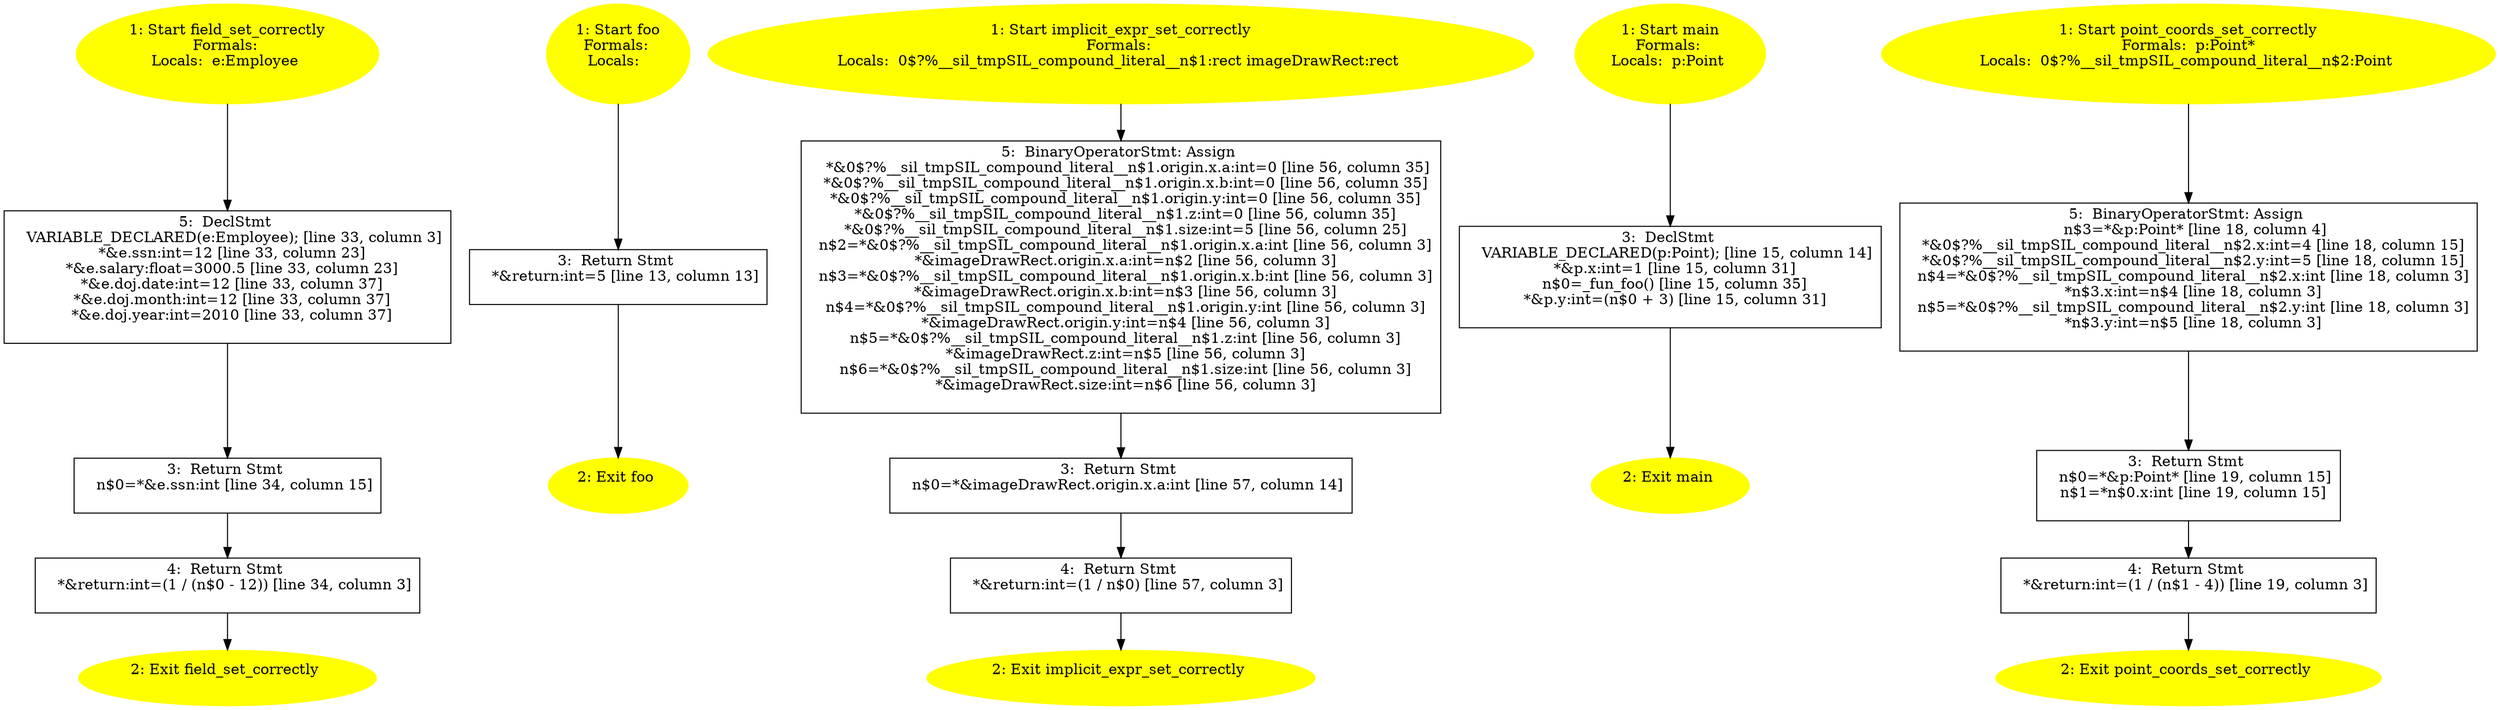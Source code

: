 /* @generated */
digraph cfg {
"field_set_correctly.b8d9a4294a85d248_1" [label="1: Start field_set_correctly\nFormals: \nLocals:  e:Employee \n  " color=yellow style=filled]
	

	 "field_set_correctly.b8d9a4294a85d248_1" -> "field_set_correctly.b8d9a4294a85d248_5" ;
"field_set_correctly.b8d9a4294a85d248_2" [label="2: Exit field_set_correctly \n  " color=yellow style=filled]
	

"field_set_correctly.b8d9a4294a85d248_3" [label="3:  Return Stmt \n   n$0=*&e.ssn:int [line 34, column 15]\n " shape="box"]
	

	 "field_set_correctly.b8d9a4294a85d248_3" -> "field_set_correctly.b8d9a4294a85d248_4" ;
"field_set_correctly.b8d9a4294a85d248_4" [label="4:  Return Stmt \n   *&return:int=(1 / (n$0 - 12)) [line 34, column 3]\n " shape="box"]
	

	 "field_set_correctly.b8d9a4294a85d248_4" -> "field_set_correctly.b8d9a4294a85d248_2" ;
"field_set_correctly.b8d9a4294a85d248_5" [label="5:  DeclStmt \n   VARIABLE_DECLARED(e:Employee); [line 33, column 3]\n  *&e.ssn:int=12 [line 33, column 23]\n  *&e.salary:float=3000.5 [line 33, column 23]\n  *&e.doj.date:int=12 [line 33, column 37]\n  *&e.doj.month:int=12 [line 33, column 37]\n  *&e.doj.year:int=2010 [line 33, column 37]\n " shape="box"]
	

	 "field_set_correctly.b8d9a4294a85d248_5" -> "field_set_correctly.b8d9a4294a85d248_3" ;
"foo.acbd18db4cc2f85c_1" [label="1: Start foo\nFormals: \nLocals:  \n  " color=yellow style=filled]
	

	 "foo.acbd18db4cc2f85c_1" -> "foo.acbd18db4cc2f85c_3" ;
"foo.acbd18db4cc2f85c_2" [label="2: Exit foo \n  " color=yellow style=filled]
	

"foo.acbd18db4cc2f85c_3" [label="3:  Return Stmt \n   *&return:int=5 [line 13, column 13]\n " shape="box"]
	

	 "foo.acbd18db4cc2f85c_3" -> "foo.acbd18db4cc2f85c_2" ;
"implicit_expr_set_correctly.dcfe49f71ad24e86_1" [label="1: Start implicit_expr_set_correctly\nFormals: \nLocals:  0$?%__sil_tmpSIL_compound_literal__n$1:rect imageDrawRect:rect \n  " color=yellow style=filled]
	

	 "implicit_expr_set_correctly.dcfe49f71ad24e86_1" -> "implicit_expr_set_correctly.dcfe49f71ad24e86_5" ;
"implicit_expr_set_correctly.dcfe49f71ad24e86_2" [label="2: Exit implicit_expr_set_correctly \n  " color=yellow style=filled]
	

"implicit_expr_set_correctly.dcfe49f71ad24e86_3" [label="3:  Return Stmt \n   n$0=*&imageDrawRect.origin.x.a:int [line 57, column 14]\n " shape="box"]
	

	 "implicit_expr_set_correctly.dcfe49f71ad24e86_3" -> "implicit_expr_set_correctly.dcfe49f71ad24e86_4" ;
"implicit_expr_set_correctly.dcfe49f71ad24e86_4" [label="4:  Return Stmt \n   *&return:int=(1 / n$0) [line 57, column 3]\n " shape="box"]
	

	 "implicit_expr_set_correctly.dcfe49f71ad24e86_4" -> "implicit_expr_set_correctly.dcfe49f71ad24e86_2" ;
"implicit_expr_set_correctly.dcfe49f71ad24e86_5" [label="5:  BinaryOperatorStmt: Assign \n   *&0$?%__sil_tmpSIL_compound_literal__n$1.origin.x.a:int=0 [line 56, column 35]\n  *&0$?%__sil_tmpSIL_compound_literal__n$1.origin.x.b:int=0 [line 56, column 35]\n  *&0$?%__sil_tmpSIL_compound_literal__n$1.origin.y:int=0 [line 56, column 35]\n  *&0$?%__sil_tmpSIL_compound_literal__n$1.z:int=0 [line 56, column 35]\n  *&0$?%__sil_tmpSIL_compound_literal__n$1.size:int=5 [line 56, column 25]\n  n$2=*&0$?%__sil_tmpSIL_compound_literal__n$1.origin.x.a:int [line 56, column 3]\n  *&imageDrawRect.origin.x.a:int=n$2 [line 56, column 3]\n  n$3=*&0$?%__sil_tmpSIL_compound_literal__n$1.origin.x.b:int [line 56, column 3]\n  *&imageDrawRect.origin.x.b:int=n$3 [line 56, column 3]\n  n$4=*&0$?%__sil_tmpSIL_compound_literal__n$1.origin.y:int [line 56, column 3]\n  *&imageDrawRect.origin.y:int=n$4 [line 56, column 3]\n  n$5=*&0$?%__sil_tmpSIL_compound_literal__n$1.z:int [line 56, column 3]\n  *&imageDrawRect.z:int=n$5 [line 56, column 3]\n  n$6=*&0$?%__sil_tmpSIL_compound_literal__n$1.size:int [line 56, column 3]\n  *&imageDrawRect.size:int=n$6 [line 56, column 3]\n " shape="box"]
	

	 "implicit_expr_set_correctly.dcfe49f71ad24e86_5" -> "implicit_expr_set_correctly.dcfe49f71ad24e86_3" ;
"main.fad58de7366495db_1" [label="1: Start main\nFormals: \nLocals:  p:Point \n  " color=yellow style=filled]
	

	 "main.fad58de7366495db_1" -> "main.fad58de7366495db_3" ;
"main.fad58de7366495db_2" [label="2: Exit main \n  " color=yellow style=filled]
	

"main.fad58de7366495db_3" [label="3:  DeclStmt \n   VARIABLE_DECLARED(p:Point); [line 15, column 14]\n  *&p.x:int=1 [line 15, column 31]\n  n$0=_fun_foo() [line 15, column 35]\n  *&p.y:int=(n$0 + 3) [line 15, column 31]\n " shape="box"]
	

	 "main.fad58de7366495db_3" -> "main.fad58de7366495db_2" ;
"point_coords_set_correctly.3abf7d8dcf379339_1" [label="1: Start point_coords_set_correctly\nFormals:  p:Point*\nLocals:  0$?%__sil_tmpSIL_compound_literal__n$2:Point \n  " color=yellow style=filled]
	

	 "point_coords_set_correctly.3abf7d8dcf379339_1" -> "point_coords_set_correctly.3abf7d8dcf379339_5" ;
"point_coords_set_correctly.3abf7d8dcf379339_2" [label="2: Exit point_coords_set_correctly \n  " color=yellow style=filled]
	

"point_coords_set_correctly.3abf7d8dcf379339_3" [label="3:  Return Stmt \n   n$0=*&p:Point* [line 19, column 15]\n  n$1=*n$0.x:int [line 19, column 15]\n " shape="box"]
	

	 "point_coords_set_correctly.3abf7d8dcf379339_3" -> "point_coords_set_correctly.3abf7d8dcf379339_4" ;
"point_coords_set_correctly.3abf7d8dcf379339_4" [label="4:  Return Stmt \n   *&return:int=(1 / (n$1 - 4)) [line 19, column 3]\n " shape="box"]
	

	 "point_coords_set_correctly.3abf7d8dcf379339_4" -> "point_coords_set_correctly.3abf7d8dcf379339_2" ;
"point_coords_set_correctly.3abf7d8dcf379339_5" [label="5:  BinaryOperatorStmt: Assign \n   n$3=*&p:Point* [line 18, column 4]\n  *&0$?%__sil_tmpSIL_compound_literal__n$2.x:int=4 [line 18, column 15]\n  *&0$?%__sil_tmpSIL_compound_literal__n$2.y:int=5 [line 18, column 15]\n  n$4=*&0$?%__sil_tmpSIL_compound_literal__n$2.x:int [line 18, column 3]\n  *n$3.x:int=n$4 [line 18, column 3]\n  n$5=*&0$?%__sil_tmpSIL_compound_literal__n$2.y:int [line 18, column 3]\n  *n$3.y:int=n$5 [line 18, column 3]\n " shape="box"]
	

	 "point_coords_set_correctly.3abf7d8dcf379339_5" -> "point_coords_set_correctly.3abf7d8dcf379339_3" ;
}
